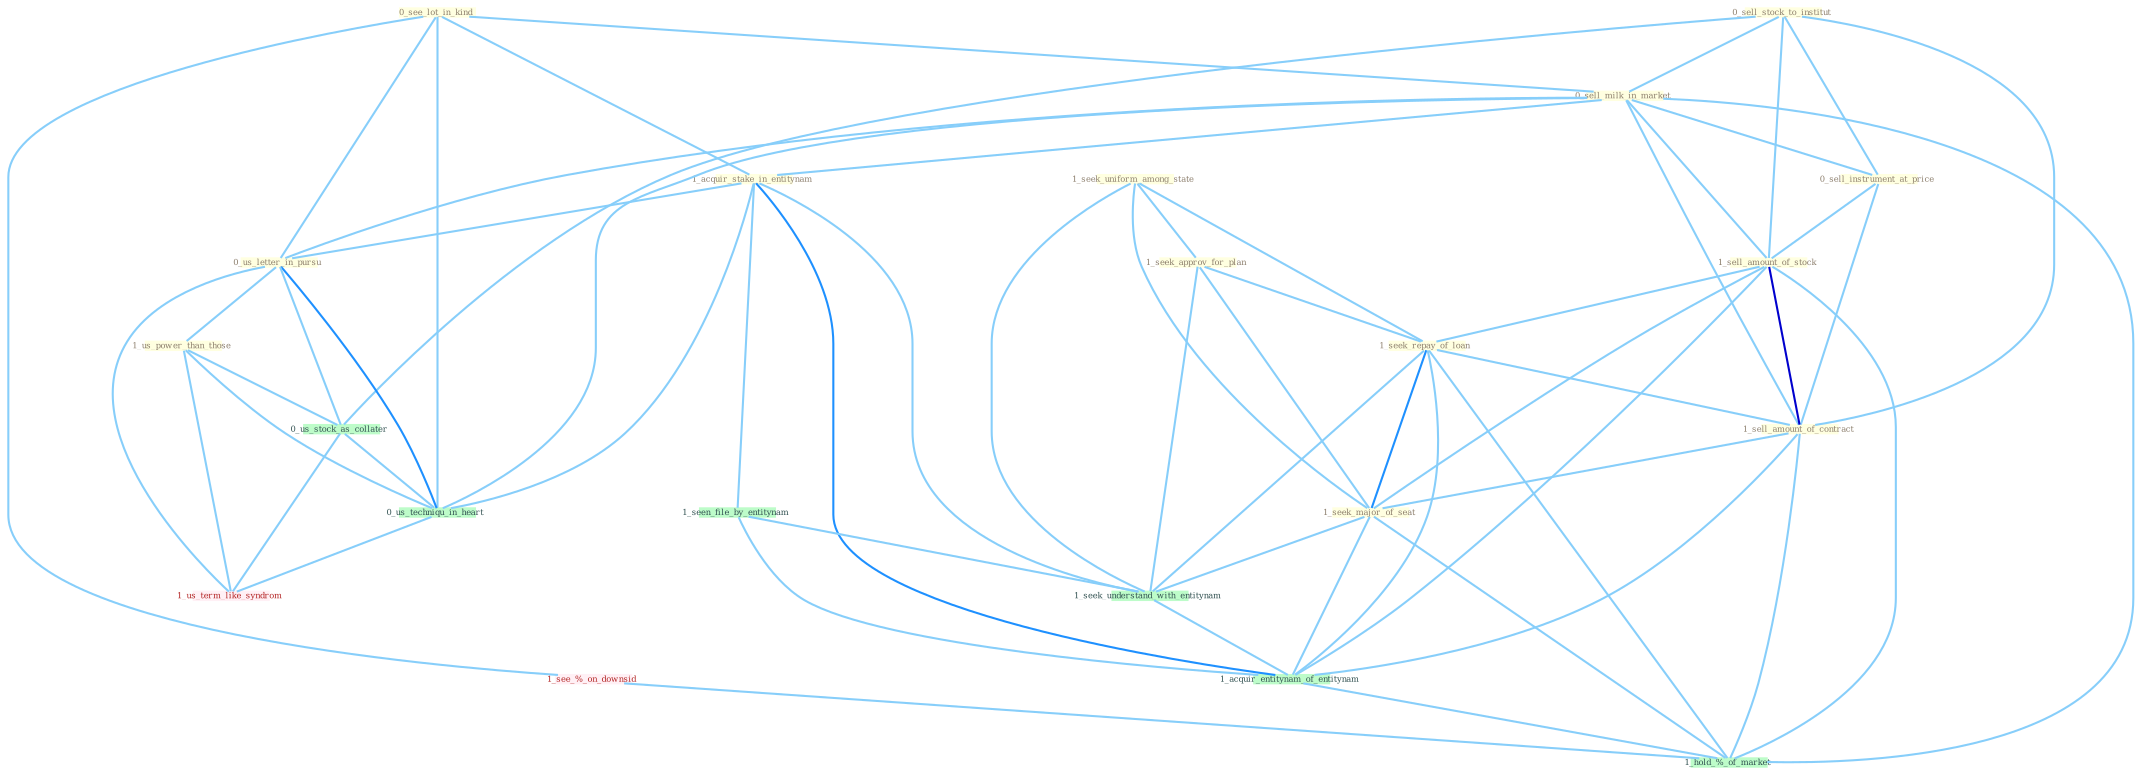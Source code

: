 Graph G{ 
    node
    [shape=polygon,style=filled,width=.5,height=.06,color="#BDFCC9",fixedsize=true,fontsize=4,
    fontcolor="#2f4f4f"];
    {node
    [color="#ffffe0", fontcolor="#8b7d6b"] "0_see_lot_in_kind " "0_sell_stock_to_institut " "0_sell_milk_in_market " "0_sell_instrument_at_price " "1_seek_uniform_among_state " "1_seek_approv_for_plan " "1_sell_amount_of_stock " "1_seek_repay_of_loan " "1_sell_amount_of_contract " "1_acquir_stake_in_entitynam " "1_seek_major_of_seat " "0_us_letter_in_pursu " "1_us_power_than_those "}
{node [color="#fff0f5", fontcolor="#b22222"] "1_see_%_on_downsid " "1_us_term_like_syndrom "}
edge [color="#B0E2FF"];

	"0_see_lot_in_kind " -- "0_sell_milk_in_market " [w="1", color="#87cefa" ];
	"0_see_lot_in_kind " -- "1_acquir_stake_in_entitynam " [w="1", color="#87cefa" ];
	"0_see_lot_in_kind " -- "0_us_letter_in_pursu " [w="1", color="#87cefa" ];
	"0_see_lot_in_kind " -- "0_us_techniqu_in_heart " [w="1", color="#87cefa" ];
	"0_see_lot_in_kind " -- "1_see_%_on_downsid " [w="1", color="#87cefa" ];
	"0_sell_stock_to_institut " -- "0_sell_milk_in_market " [w="1", color="#87cefa" ];
	"0_sell_stock_to_institut " -- "0_sell_instrument_at_price " [w="1", color="#87cefa" ];
	"0_sell_stock_to_institut " -- "1_sell_amount_of_stock " [w="1", color="#87cefa" ];
	"0_sell_stock_to_institut " -- "1_sell_amount_of_contract " [w="1", color="#87cefa" ];
	"0_sell_stock_to_institut " -- "0_us_stock_as_collater " [w="1", color="#87cefa" ];
	"0_sell_milk_in_market " -- "0_sell_instrument_at_price " [w="1", color="#87cefa" ];
	"0_sell_milk_in_market " -- "1_sell_amount_of_stock " [w="1", color="#87cefa" ];
	"0_sell_milk_in_market " -- "1_sell_amount_of_contract " [w="1", color="#87cefa" ];
	"0_sell_milk_in_market " -- "1_acquir_stake_in_entitynam " [w="1", color="#87cefa" ];
	"0_sell_milk_in_market " -- "0_us_letter_in_pursu " [w="1", color="#87cefa" ];
	"0_sell_milk_in_market " -- "0_us_techniqu_in_heart " [w="1", color="#87cefa" ];
	"0_sell_milk_in_market " -- "1_hold_%_of_market " [w="1", color="#87cefa" ];
	"0_sell_instrument_at_price " -- "1_sell_amount_of_stock " [w="1", color="#87cefa" ];
	"0_sell_instrument_at_price " -- "1_sell_amount_of_contract " [w="1", color="#87cefa" ];
	"1_seek_uniform_among_state " -- "1_seek_approv_for_plan " [w="1", color="#87cefa" ];
	"1_seek_uniform_among_state " -- "1_seek_repay_of_loan " [w="1", color="#87cefa" ];
	"1_seek_uniform_among_state " -- "1_seek_major_of_seat " [w="1", color="#87cefa" ];
	"1_seek_uniform_among_state " -- "1_seek_understand_with_entitynam " [w="1", color="#87cefa" ];
	"1_seek_approv_for_plan " -- "1_seek_repay_of_loan " [w="1", color="#87cefa" ];
	"1_seek_approv_for_plan " -- "1_seek_major_of_seat " [w="1", color="#87cefa" ];
	"1_seek_approv_for_plan " -- "1_seek_understand_with_entitynam " [w="1", color="#87cefa" ];
	"1_sell_amount_of_stock " -- "1_seek_repay_of_loan " [w="1", color="#87cefa" ];
	"1_sell_amount_of_stock " -- "1_sell_amount_of_contract " [w="3", color="#0000cd" , len=0.6];
	"1_sell_amount_of_stock " -- "1_seek_major_of_seat " [w="1", color="#87cefa" ];
	"1_sell_amount_of_stock " -- "1_acquir_entitynam_of_entitynam " [w="1", color="#87cefa" ];
	"1_sell_amount_of_stock " -- "1_hold_%_of_market " [w="1", color="#87cefa" ];
	"1_seek_repay_of_loan " -- "1_sell_amount_of_contract " [w="1", color="#87cefa" ];
	"1_seek_repay_of_loan " -- "1_seek_major_of_seat " [w="2", color="#1e90ff" , len=0.8];
	"1_seek_repay_of_loan " -- "1_seek_understand_with_entitynam " [w="1", color="#87cefa" ];
	"1_seek_repay_of_loan " -- "1_acquir_entitynam_of_entitynam " [w="1", color="#87cefa" ];
	"1_seek_repay_of_loan " -- "1_hold_%_of_market " [w="1", color="#87cefa" ];
	"1_sell_amount_of_contract " -- "1_seek_major_of_seat " [w="1", color="#87cefa" ];
	"1_sell_amount_of_contract " -- "1_acquir_entitynam_of_entitynam " [w="1", color="#87cefa" ];
	"1_sell_amount_of_contract " -- "1_hold_%_of_market " [w="1", color="#87cefa" ];
	"1_acquir_stake_in_entitynam " -- "0_us_letter_in_pursu " [w="1", color="#87cefa" ];
	"1_acquir_stake_in_entitynam " -- "1_seen_file_by_entitynam " [w="1", color="#87cefa" ];
	"1_acquir_stake_in_entitynam " -- "1_seek_understand_with_entitynam " [w="1", color="#87cefa" ];
	"1_acquir_stake_in_entitynam " -- "1_acquir_entitynam_of_entitynam " [w="2", color="#1e90ff" , len=0.8];
	"1_acquir_stake_in_entitynam " -- "0_us_techniqu_in_heart " [w="1", color="#87cefa" ];
	"1_seek_major_of_seat " -- "1_seek_understand_with_entitynam " [w="1", color="#87cefa" ];
	"1_seek_major_of_seat " -- "1_acquir_entitynam_of_entitynam " [w="1", color="#87cefa" ];
	"1_seek_major_of_seat " -- "1_hold_%_of_market " [w="1", color="#87cefa" ];
	"0_us_letter_in_pursu " -- "1_us_power_than_those " [w="1", color="#87cefa" ];
	"0_us_letter_in_pursu " -- "0_us_stock_as_collater " [w="1", color="#87cefa" ];
	"0_us_letter_in_pursu " -- "0_us_techniqu_in_heart " [w="2", color="#1e90ff" , len=0.8];
	"0_us_letter_in_pursu " -- "1_us_term_like_syndrom " [w="1", color="#87cefa" ];
	"1_us_power_than_those " -- "0_us_stock_as_collater " [w="1", color="#87cefa" ];
	"1_us_power_than_those " -- "0_us_techniqu_in_heart " [w="1", color="#87cefa" ];
	"1_us_power_than_those " -- "1_us_term_like_syndrom " [w="1", color="#87cefa" ];
	"1_seen_file_by_entitynam " -- "1_seek_understand_with_entitynam " [w="1", color="#87cefa" ];
	"1_seen_file_by_entitynam " -- "1_acquir_entitynam_of_entitynam " [w="1", color="#87cefa" ];
	"0_us_stock_as_collater " -- "0_us_techniqu_in_heart " [w="1", color="#87cefa" ];
	"0_us_stock_as_collater " -- "1_us_term_like_syndrom " [w="1", color="#87cefa" ];
	"1_seek_understand_with_entitynam " -- "1_acquir_entitynam_of_entitynam " [w="1", color="#87cefa" ];
	"1_acquir_entitynam_of_entitynam " -- "1_hold_%_of_market " [w="1", color="#87cefa" ];
	"0_us_techniqu_in_heart " -- "1_us_term_like_syndrom " [w="1", color="#87cefa" ];
	"1_see_%_on_downsid " -- "1_hold_%_of_market " [w="1", color="#87cefa" ];
}